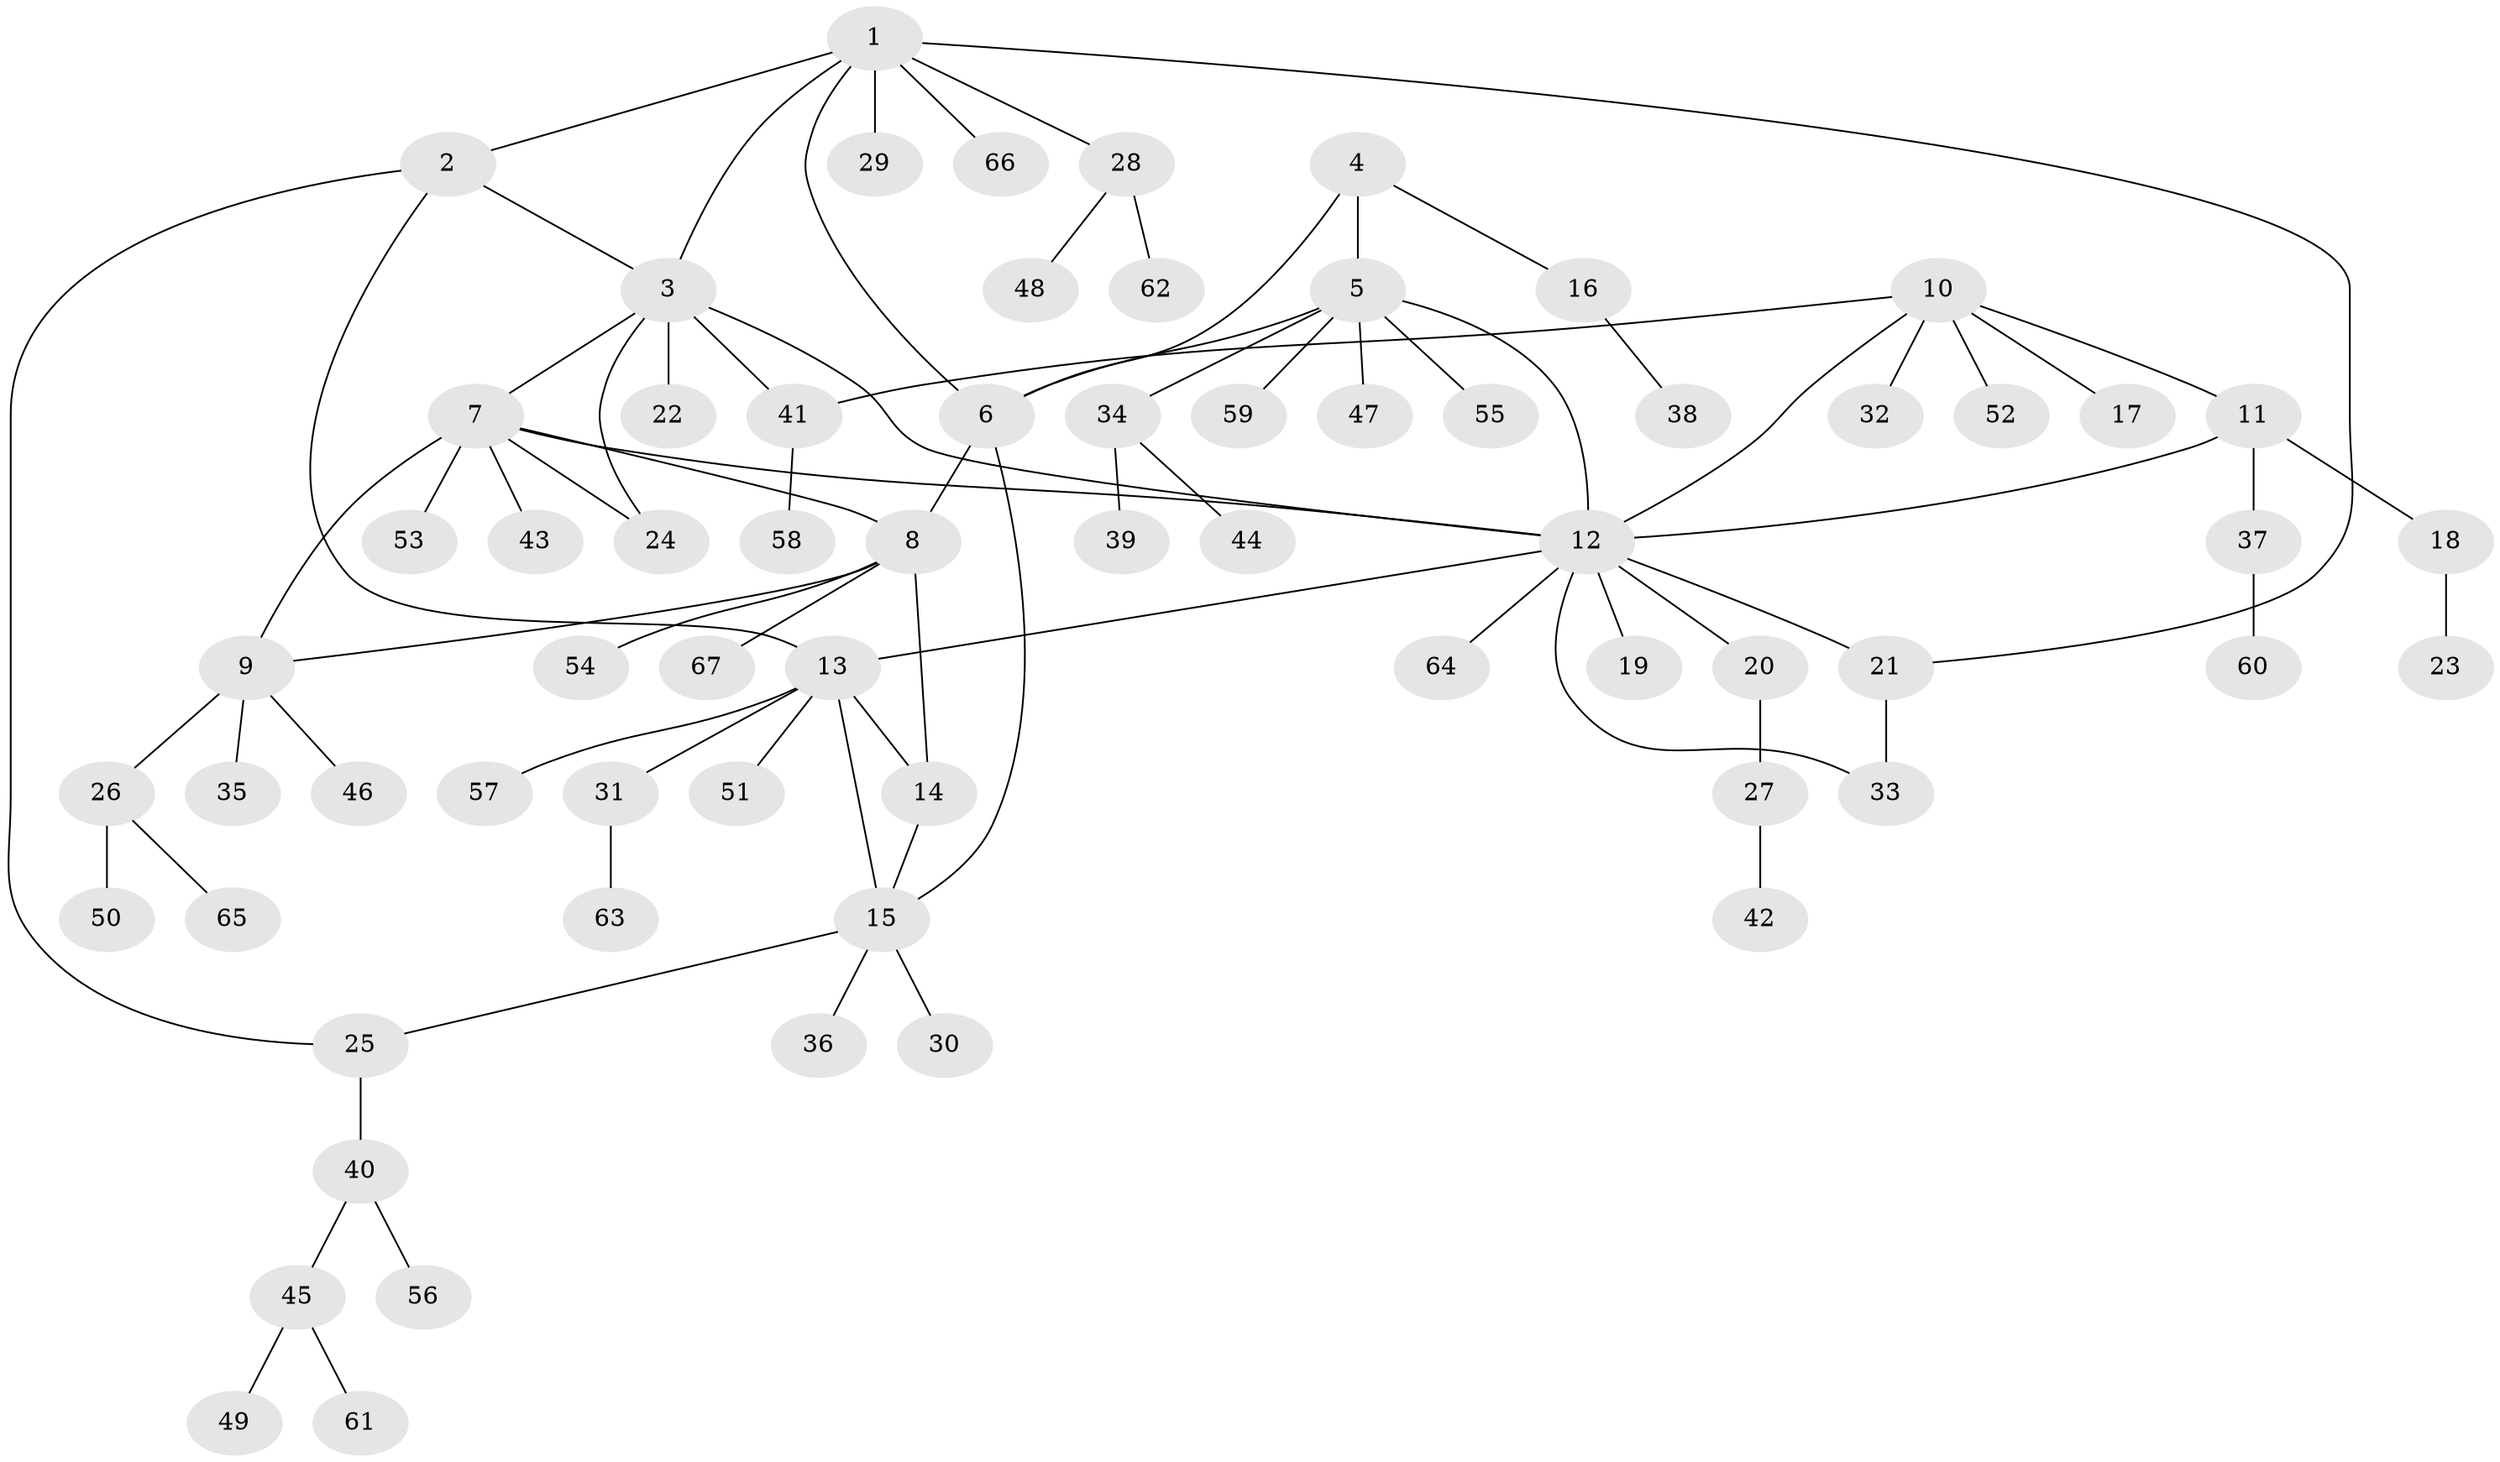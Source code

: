 // Generated by graph-tools (version 1.1) at 2025/02/03/09/25 03:02:38]
// undirected, 67 vertices, 82 edges
graph export_dot {
graph [start="1"]
  node [color=gray90,style=filled];
  1;
  2;
  3;
  4;
  5;
  6;
  7;
  8;
  9;
  10;
  11;
  12;
  13;
  14;
  15;
  16;
  17;
  18;
  19;
  20;
  21;
  22;
  23;
  24;
  25;
  26;
  27;
  28;
  29;
  30;
  31;
  32;
  33;
  34;
  35;
  36;
  37;
  38;
  39;
  40;
  41;
  42;
  43;
  44;
  45;
  46;
  47;
  48;
  49;
  50;
  51;
  52;
  53;
  54;
  55;
  56;
  57;
  58;
  59;
  60;
  61;
  62;
  63;
  64;
  65;
  66;
  67;
  1 -- 2;
  1 -- 3;
  1 -- 6;
  1 -- 21;
  1 -- 28;
  1 -- 29;
  1 -- 66;
  2 -- 3;
  2 -- 13;
  2 -- 25;
  3 -- 7;
  3 -- 12;
  3 -- 22;
  3 -- 24;
  3 -- 41;
  4 -- 5;
  4 -- 6;
  4 -- 16;
  5 -- 6;
  5 -- 12;
  5 -- 34;
  5 -- 47;
  5 -- 55;
  5 -- 59;
  6 -- 8;
  6 -- 15;
  7 -- 8;
  7 -- 9;
  7 -- 12;
  7 -- 24;
  7 -- 43;
  7 -- 53;
  8 -- 9;
  8 -- 14;
  8 -- 54;
  8 -- 67;
  9 -- 26;
  9 -- 35;
  9 -- 46;
  10 -- 11;
  10 -- 12;
  10 -- 17;
  10 -- 32;
  10 -- 41;
  10 -- 52;
  11 -- 12;
  11 -- 18;
  11 -- 37;
  12 -- 13;
  12 -- 19;
  12 -- 20;
  12 -- 21;
  12 -- 33;
  12 -- 64;
  13 -- 14;
  13 -- 15;
  13 -- 31;
  13 -- 51;
  13 -- 57;
  14 -- 15;
  15 -- 25;
  15 -- 30;
  15 -- 36;
  16 -- 38;
  18 -- 23;
  20 -- 27;
  21 -- 33;
  25 -- 40;
  26 -- 50;
  26 -- 65;
  27 -- 42;
  28 -- 48;
  28 -- 62;
  31 -- 63;
  34 -- 39;
  34 -- 44;
  37 -- 60;
  40 -- 45;
  40 -- 56;
  41 -- 58;
  45 -- 49;
  45 -- 61;
}
